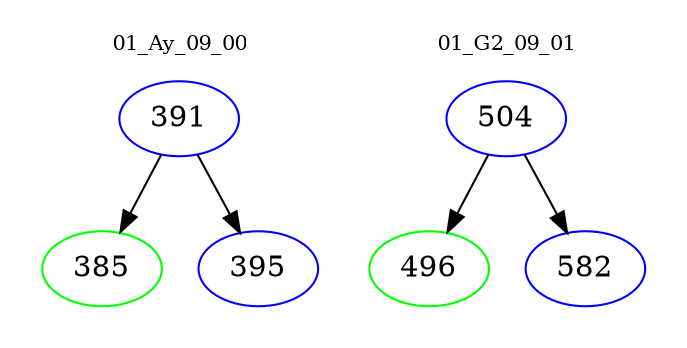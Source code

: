 digraph{
subgraph cluster_0 {
color = white
label = "01_Ay_09_00";
fontsize=10;
T0_391 [label="391", color="blue"]
T0_391 -> T0_385 [color="black"]
T0_385 [label="385", color="green"]
T0_391 -> T0_395 [color="black"]
T0_395 [label="395", color="blue"]
}
subgraph cluster_1 {
color = white
label = "01_G2_09_01";
fontsize=10;
T1_504 [label="504", color="blue"]
T1_504 -> T1_496 [color="black"]
T1_496 [label="496", color="green"]
T1_504 -> T1_582 [color="black"]
T1_582 [label="582", color="blue"]
}
}
